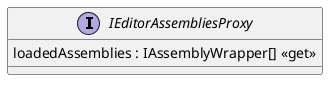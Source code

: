 @startuml
interface IEditorAssembliesProxy {
    loadedAssemblies : IAssemblyWrapper[] <<get>>
}
@enduml
